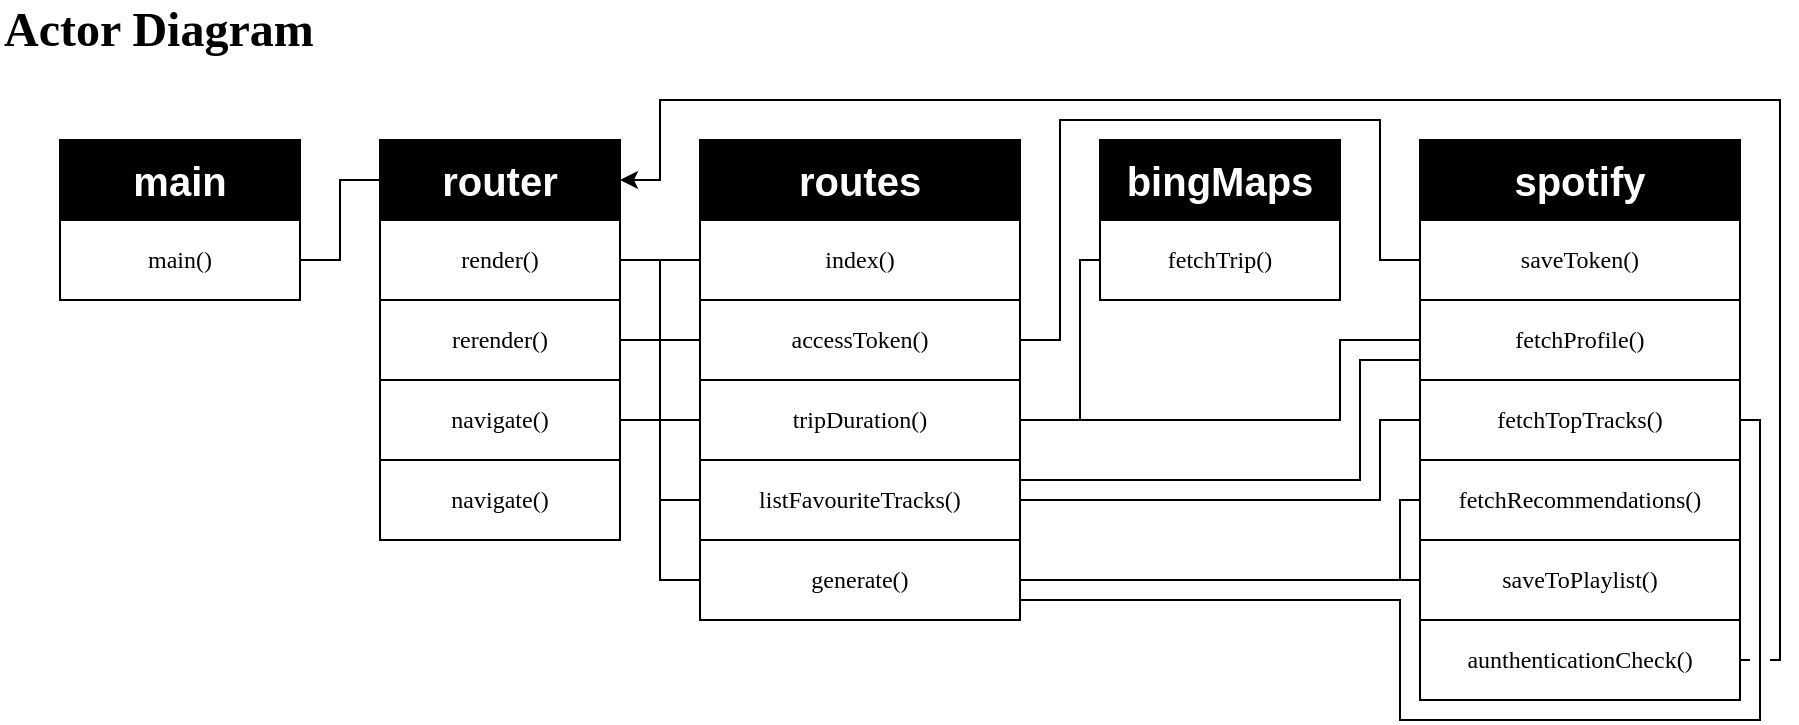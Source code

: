 <mxfile version="14.3.1" type="github">
  <diagram id="JOwolYdNJfJyaOSKJtK-" name="Page-1">
    <mxGraphModel dx="983" dy="615" grid="1" gridSize="10" guides="1" tooltips="1" connect="1" arrows="1" fold="1" page="1" pageScale="1" pageWidth="1169" pageHeight="827" math="0" shadow="0">
      <root>
        <mxCell id="0" />
        <mxCell id="1" parent="0" />
        <mxCell id="lTXtR4aXJiTAMvDjRp9G-8" style="edgeStyle=orthogonalEdgeStyle;rounded=0;orthogonalLoop=1;jettySize=auto;html=1;entryX=1;entryY=0.5;entryDx=0;entryDy=0;" edge="1" parent="1" source="lTXtR4aXJiTAMvDjRp9G-2" target="hdE_cUd90ZiWglPtTGae-2">
          <mxGeometry relative="1" as="geometry">
            <mxPoint x="960" y="330" as="targetPoint" />
            <Array as="points">
              <mxPoint x="900" y="340" />
              <mxPoint x="900" y="60" />
              <mxPoint x="340" y="60" />
              <mxPoint x="340" y="100" />
            </Array>
          </mxGeometry>
        </mxCell>
        <mxCell id="lTXtR4aXJiTAMvDjRp9G-5" value="" style="whiteSpace=wrap;html=1;strokeColor=none;" vertex="1" parent="1">
          <mxGeometry x="885" y="335" width="10" height="10" as="geometry" />
        </mxCell>
        <mxCell id="Y1716dMgPCCwzFUIhczp-1" value="Actor Diagram" style="text;html=1;align=left;verticalAlign=middle;resizable=0;points=[];autosize=1;fontSize=24;fontStyle=1;fontFamily=Raleway;fontSource=https%3A%2F%2Ffonts.googleapis.com%2Fcss%3Ffamily%3DRaleway;" parent="1" vertex="1">
          <mxGeometry x="10" y="10" width="190" height="30" as="geometry" />
        </mxCell>
        <mxCell id="Y1716dMgPCCwzFUIhczp-2" value="main" style="whiteSpace=wrap;html=1;fontSize=20;align=center;fontStyle=1;fillColor=#000000;fontColor=#FFFFFF;" parent="1" vertex="1">
          <mxGeometry x="40" y="80" width="120" height="40" as="geometry" />
        </mxCell>
        <mxCell id="Y1716dMgPCCwzFUIhczp-3" value="&lt;span style=&quot;font-weight: normal; font-size: 12px;&quot;&gt;&lt;font data-font-src=&quot;https://fonts.googleapis.com/css?family=Inconsolata&quot; face=&quot;Inconsolata&quot; style=&quot;font-size: 12px;&quot;&gt;main()&lt;/font&gt;&lt;/span&gt;" style="whiteSpace=wrap;html=1;fontSize=12;align=center;fontStyle=1;" parent="1" vertex="1">
          <mxGeometry x="40" y="120" width="120" height="40" as="geometry" />
        </mxCell>
        <mxCell id="hdE_cUd90ZiWglPtTGae-21" style="edgeStyle=orthogonalEdgeStyle;rounded=0;orthogonalLoop=1;jettySize=auto;html=1;entryX=1;entryY=0.5;entryDx=0;entryDy=0;endArrow=none;endFill=0;" parent="1" source="hdE_cUd90ZiWglPtTGae-2" target="Y1716dMgPCCwzFUIhczp-3" edge="1">
          <mxGeometry relative="1" as="geometry" />
        </mxCell>
        <mxCell id="hdE_cUd90ZiWglPtTGae-2" value="router" style="whiteSpace=wrap;html=1;fontSize=20;align=center;fontStyle=1;fillColor=#000000;fontColor=#FFFFFF;" parent="1" vertex="1">
          <mxGeometry x="200" y="80" width="120" height="40" as="geometry" />
        </mxCell>
        <mxCell id="hdE_cUd90ZiWglPtTGae-22" style="edgeStyle=orthogonalEdgeStyle;rounded=0;orthogonalLoop=1;jettySize=auto;html=1;entryX=0;entryY=0.5;entryDx=0;entryDy=0;endArrow=none;endFill=0;" parent="1" source="hdE_cUd90ZiWglPtTGae-3" target="hdE_cUd90ZiWglPtTGae-16" edge="1">
          <mxGeometry relative="1" as="geometry" />
        </mxCell>
        <mxCell id="hdE_cUd90ZiWglPtTGae-23" style="edgeStyle=orthogonalEdgeStyle;rounded=0;orthogonalLoop=1;jettySize=auto;html=1;exitX=1;exitY=0.5;exitDx=0;exitDy=0;endArrow=none;endFill=0;" parent="1" source="hdE_cUd90ZiWglPtTGae-3" target="hdE_cUd90ZiWglPtTGae-17" edge="1">
          <mxGeometry relative="1" as="geometry" />
        </mxCell>
        <mxCell id="hdE_cUd90ZiWglPtTGae-24" style="edgeStyle=orthogonalEdgeStyle;rounded=0;orthogonalLoop=1;jettySize=auto;html=1;entryX=0;entryY=0.5;entryDx=0;entryDy=0;endArrow=none;endFill=0;" parent="1" source="hdE_cUd90ZiWglPtTGae-3" target="hdE_cUd90ZiWglPtTGae-18" edge="1">
          <mxGeometry relative="1" as="geometry" />
        </mxCell>
        <mxCell id="hdE_cUd90ZiWglPtTGae-25" style="edgeStyle=orthogonalEdgeStyle;rounded=0;orthogonalLoop=1;jettySize=auto;html=1;entryX=0;entryY=0.5;entryDx=0;entryDy=0;endArrow=none;endFill=0;" parent="1" source="hdE_cUd90ZiWglPtTGae-3" target="hdE_cUd90ZiWglPtTGae-19" edge="1">
          <mxGeometry relative="1" as="geometry" />
        </mxCell>
        <mxCell id="hdE_cUd90ZiWglPtTGae-26" style="edgeStyle=orthogonalEdgeStyle;rounded=0;orthogonalLoop=1;jettySize=auto;html=1;entryX=0;entryY=0.5;entryDx=0;entryDy=0;endArrow=none;endFill=0;" parent="1" source="hdE_cUd90ZiWglPtTGae-3" target="hdE_cUd90ZiWglPtTGae-20" edge="1">
          <mxGeometry relative="1" as="geometry" />
        </mxCell>
        <mxCell id="hdE_cUd90ZiWglPtTGae-3" value="&lt;span style=&quot;font-weight: normal ; font-size: 12px&quot;&gt;&lt;font data-font-src=&quot;https://fonts.googleapis.com/css?family=Inconsolata&quot; face=&quot;Inconsolata&quot; style=&quot;font-size: 12px&quot;&gt;render()&lt;/font&gt;&lt;/span&gt;" style="whiteSpace=wrap;html=1;fontSize=12;align=center;fontStyle=1;" parent="1" vertex="1">
          <mxGeometry x="200" y="120" width="120" height="40" as="geometry" />
        </mxCell>
        <mxCell id="hdE_cUd90ZiWglPtTGae-28" style="edgeStyle=orthogonalEdgeStyle;rounded=0;orthogonalLoop=1;jettySize=auto;html=1;endArrow=none;endFill=0;" parent="1" source="hdE_cUd90ZiWglPtTGae-4" target="hdE_cUd90ZiWglPtTGae-17" edge="1">
          <mxGeometry relative="1" as="geometry" />
        </mxCell>
        <mxCell id="hdE_cUd90ZiWglPtTGae-4" value="&lt;font face=&quot;Inconsolata&quot;&gt;&lt;span style=&quot;font-weight: normal&quot;&gt;rerender()&lt;/span&gt;&lt;/font&gt;" style="whiteSpace=wrap;html=1;fontSize=12;align=center;fontStyle=1;" parent="1" vertex="1">
          <mxGeometry x="200" y="160" width="120" height="40" as="geometry" />
        </mxCell>
        <mxCell id="hdE_cUd90ZiWglPtTGae-5" value="spotify" style="whiteSpace=wrap;html=1;fontSize=20;align=center;fontStyle=1;fontColor=#FFFFFF;fillColor=#000000;" parent="1" vertex="1">
          <mxGeometry x="720" y="80" width="160" height="40" as="geometry" />
        </mxCell>
        <mxCell id="hdE_cUd90ZiWglPtTGae-6" value="bingMaps" style="whiteSpace=wrap;html=1;fontSize=20;align=center;fontStyle=1;fontColor=#FFFFFF;fillColor=#000000;" parent="1" vertex="1">
          <mxGeometry x="560" y="80" width="120" height="40" as="geometry" />
        </mxCell>
        <mxCell id="hdE_cUd90ZiWglPtTGae-7" value="routes" style="whiteSpace=wrap;html=1;fontSize=20;align=center;fontStyle=1;fontColor=#FFFFFF;fillColor=#000000;" parent="1" vertex="1">
          <mxGeometry x="360" y="80" width="160" height="40" as="geometry" />
        </mxCell>
        <mxCell id="hdE_cUd90ZiWglPtTGae-9" value="&lt;span style=&quot;font-weight: normal ; font-size: 12px&quot;&gt;&lt;font data-font-src=&quot;https://fonts.googleapis.com/css?family=Inconsolata&quot; face=&quot;Inconsolata&quot; style=&quot;font-size: 12px&quot;&gt;saveToken()&lt;/font&gt;&lt;/span&gt;" style="whiteSpace=wrap;html=1;fontSize=12;align=center;fontStyle=1;" parent="1" vertex="1">
          <mxGeometry x="720" y="120" width="160" height="40" as="geometry" />
        </mxCell>
        <mxCell id="hdE_cUd90ZiWglPtTGae-42" style="edgeStyle=orthogonalEdgeStyle;rounded=0;orthogonalLoop=1;jettySize=auto;html=1;endArrow=none;endFill=0;" parent="1" source="hdE_cUd90ZiWglPtTGae-10" target="hdE_cUd90ZiWglPtTGae-18" edge="1">
          <mxGeometry relative="1" as="geometry">
            <Array as="points">
              <mxPoint x="680" y="180" />
              <mxPoint x="680" y="220" />
            </Array>
          </mxGeometry>
        </mxCell>
        <mxCell id="hdE_cUd90ZiWglPtTGae-43" style="edgeStyle=orthogonalEdgeStyle;rounded=0;orthogonalLoop=1;jettySize=auto;html=1;entryX=1;entryY=0.25;entryDx=0;entryDy=0;endArrow=none;endFill=0;exitX=0;exitY=0.75;exitDx=0;exitDy=0;" parent="1" source="hdE_cUd90ZiWglPtTGae-10" target="hdE_cUd90ZiWglPtTGae-19" edge="1">
          <mxGeometry relative="1" as="geometry">
            <Array as="points">
              <mxPoint x="690" y="190" />
              <mxPoint x="690" y="250" />
            </Array>
          </mxGeometry>
        </mxCell>
        <mxCell id="hdE_cUd90ZiWglPtTGae-44" style="edgeStyle=orthogonalEdgeStyle;rounded=0;orthogonalLoop=1;jettySize=auto;html=1;entryX=1;entryY=0.75;entryDx=0;entryDy=0;endArrow=none;endFill=0;exitX=1;exitY=0.5;exitDx=0;exitDy=0;" parent="1" source="hdE_cUd90ZiWglPtTGae-10" target="hdE_cUd90ZiWglPtTGae-20" edge="1">
          <mxGeometry relative="1" as="geometry">
            <Array as="points">
              <mxPoint x="880" y="220" />
              <mxPoint x="890" y="220" />
              <mxPoint x="890" y="370" />
              <mxPoint x="710" y="370" />
              <mxPoint x="710" y="310" />
            </Array>
          </mxGeometry>
        </mxCell>
        <mxCell id="hdE_cUd90ZiWglPtTGae-10" value="&lt;span style=&quot;font-weight: normal ; font-size: 12px&quot;&gt;&lt;font data-font-src=&quot;https://fonts.googleapis.com/css?family=Inconsolata&quot; face=&quot;Inconsolata&quot; style=&quot;font-size: 12px&quot;&gt;fetchProfile()&lt;br&gt;&lt;/font&gt;&lt;/span&gt;" style="whiteSpace=wrap;html=1;fontSize=12;align=center;fontStyle=1;" parent="1" vertex="1">
          <mxGeometry x="720" y="160" width="160" height="40" as="geometry" />
        </mxCell>
        <mxCell id="hdE_cUd90ZiWglPtTGae-11" value="&lt;span style=&quot;font-weight: normal ; font-size: 12px&quot;&gt;&lt;font data-font-src=&quot;https://fonts.googleapis.com/css?family=Inconsolata&quot; face=&quot;Inconsolata&quot; style=&quot;font-size: 12px&quot;&gt;fetchTopTracks()&lt;br&gt;&lt;/font&gt;&lt;/span&gt;" style="whiteSpace=wrap;html=1;fontSize=12;align=center;fontStyle=1;" parent="1" vertex="1">
          <mxGeometry x="720" y="200" width="160" height="40" as="geometry" />
        </mxCell>
        <mxCell id="hdE_cUd90ZiWglPtTGae-12" value="&lt;span style=&quot;font-weight: normal ; font-size: 12px&quot;&gt;&lt;font data-font-src=&quot;https://fonts.googleapis.com/css?family=Inconsolata&quot; face=&quot;Inconsolata&quot; style=&quot;font-size: 12px&quot;&gt;fetchRecommendations()&lt;br&gt;&lt;/font&gt;&lt;/span&gt;" style="whiteSpace=wrap;html=1;fontSize=12;align=center;fontStyle=1;" parent="1" vertex="1">
          <mxGeometry x="720" y="240" width="160" height="40" as="geometry" />
        </mxCell>
        <mxCell id="hdE_cUd90ZiWglPtTGae-13" value="&lt;span style=&quot;font-weight: normal ; font-size: 12px&quot;&gt;&lt;font data-font-src=&quot;https://fonts.googleapis.com/css?family=Inconsolata&quot; face=&quot;Inconsolata&quot; style=&quot;font-size: 12px&quot;&gt;saveToPlaylist()&lt;br&gt;&lt;/font&gt;&lt;/span&gt;" style="whiteSpace=wrap;html=1;fontSize=12;align=center;fontStyle=1;" parent="1" vertex="1">
          <mxGeometry x="720" y="280" width="160" height="40" as="geometry" />
        </mxCell>
        <mxCell id="hdE_cUd90ZiWglPtTGae-14" value="&lt;span style=&quot;font-weight: normal ; font-size: 12px&quot;&gt;&lt;font data-font-src=&quot;https://fonts.googleapis.com/css?family=Inconsolata&quot; face=&quot;Inconsolata&quot; style=&quot;font-size: 12px&quot;&gt;fetchTrip()&lt;/font&gt;&lt;/span&gt;" style="whiteSpace=wrap;html=1;fontSize=12;align=center;fontStyle=1;" parent="1" vertex="1">
          <mxGeometry x="560" y="120" width="120" height="40" as="geometry" />
        </mxCell>
        <mxCell id="hdE_cUd90ZiWglPtTGae-29" style="edgeStyle=orthogonalEdgeStyle;rounded=0;orthogonalLoop=1;jettySize=auto;html=1;endArrow=none;endFill=0;" parent="1" source="hdE_cUd90ZiWglPtTGae-15" target="hdE_cUd90ZiWglPtTGae-18" edge="1">
          <mxGeometry relative="1" as="geometry" />
        </mxCell>
        <mxCell id="hdE_cUd90ZiWglPtTGae-15" value="&lt;font face=&quot;Inconsolata&quot;&gt;&lt;span style=&quot;font-weight: normal&quot;&gt;navigate()&lt;/span&gt;&lt;/font&gt;" style="whiteSpace=wrap;html=1;fontSize=12;align=center;fontStyle=1;" parent="1" vertex="1">
          <mxGeometry x="200" y="200" width="120" height="40" as="geometry" />
        </mxCell>
        <mxCell id="hdE_cUd90ZiWglPtTGae-16" value="&lt;span style=&quot;font-weight: normal ; font-size: 12px&quot;&gt;&lt;font data-font-src=&quot;https://fonts.googleapis.com/css?family=Inconsolata&quot; face=&quot;Inconsolata&quot; style=&quot;font-size: 12px&quot;&gt;index()&lt;/font&gt;&lt;/span&gt;" style="whiteSpace=wrap;html=1;fontSize=12;align=center;fontStyle=1;" parent="1" vertex="1">
          <mxGeometry x="360" y="120" width="160" height="40" as="geometry" />
        </mxCell>
        <mxCell id="hdE_cUd90ZiWglPtTGae-31" style="edgeStyle=orthogonalEdgeStyle;rounded=0;orthogonalLoop=1;jettySize=auto;html=1;entryX=0;entryY=0.5;entryDx=0;entryDy=0;endArrow=none;endFill=0;" parent="1" source="hdE_cUd90ZiWglPtTGae-17" target="hdE_cUd90ZiWglPtTGae-9" edge="1">
          <mxGeometry relative="1" as="geometry">
            <Array as="points">
              <mxPoint x="540" y="180" />
              <mxPoint x="540" y="70" />
              <mxPoint x="700" y="70" />
              <mxPoint x="700" y="140" />
            </Array>
          </mxGeometry>
        </mxCell>
        <mxCell id="hdE_cUd90ZiWglPtTGae-17" value="&lt;span style=&quot;font-weight: normal ; font-size: 12px&quot;&gt;&lt;font data-font-src=&quot;https://fonts.googleapis.com/css?family=Inconsolata&quot; face=&quot;Inconsolata&quot; style=&quot;font-size: 12px&quot;&gt;accessToken()&lt;/font&gt;&lt;/span&gt;" style="whiteSpace=wrap;html=1;fontSize=12;align=center;fontStyle=1;" parent="1" vertex="1">
          <mxGeometry x="360" y="160" width="160" height="40" as="geometry" />
        </mxCell>
        <mxCell id="hdE_cUd90ZiWglPtTGae-30" style="edgeStyle=orthogonalEdgeStyle;rounded=0;orthogonalLoop=1;jettySize=auto;html=1;entryX=0;entryY=0.5;entryDx=0;entryDy=0;endArrow=none;endFill=0;" parent="1" source="hdE_cUd90ZiWglPtTGae-18" target="hdE_cUd90ZiWglPtTGae-14" edge="1">
          <mxGeometry relative="1" as="geometry">
            <Array as="points">
              <mxPoint x="550" y="220" />
              <mxPoint x="550" y="140" />
            </Array>
          </mxGeometry>
        </mxCell>
        <mxCell id="hdE_cUd90ZiWglPtTGae-18" value="&lt;span style=&quot;font-weight: normal ; font-size: 12px&quot;&gt;&lt;font data-font-src=&quot;https://fonts.googleapis.com/css?family=Inconsolata&quot; face=&quot;Inconsolata&quot; style=&quot;font-size: 12px&quot;&gt;tripDuration()&lt;/font&gt;&lt;/span&gt;" style="whiteSpace=wrap;html=1;fontSize=12;align=center;fontStyle=1;" parent="1" vertex="1">
          <mxGeometry x="360" y="200" width="160" height="40" as="geometry" />
        </mxCell>
        <mxCell id="hdE_cUd90ZiWglPtTGae-33" style="edgeStyle=orthogonalEdgeStyle;rounded=0;orthogonalLoop=1;jettySize=auto;html=1;endArrow=none;endFill=0;" parent="1" source="hdE_cUd90ZiWglPtTGae-19" target="hdE_cUd90ZiWglPtTGae-11" edge="1">
          <mxGeometry relative="1" as="geometry">
            <Array as="points">
              <mxPoint x="700" y="260" />
              <mxPoint x="700" y="220" />
            </Array>
          </mxGeometry>
        </mxCell>
        <mxCell id="hdE_cUd90ZiWglPtTGae-19" value="&lt;font face=&quot;Inconsolata&quot;&gt;&lt;span style=&quot;font-weight: normal&quot;&gt;listFavouriteTracks()&lt;/span&gt;&lt;/font&gt;" style="whiteSpace=wrap;html=1;fontSize=12;align=center;fontStyle=1;" parent="1" vertex="1">
          <mxGeometry x="360" y="240" width="160" height="40" as="geometry" />
        </mxCell>
        <mxCell id="hdE_cUd90ZiWglPtTGae-34" style="edgeStyle=orthogonalEdgeStyle;rounded=0;orthogonalLoop=1;jettySize=auto;html=1;endArrow=none;endFill=0;" parent="1" source="hdE_cUd90ZiWglPtTGae-20" target="hdE_cUd90ZiWglPtTGae-12" edge="1">
          <mxGeometry relative="1" as="geometry">
            <Array as="points">
              <mxPoint x="710" y="300" />
              <mxPoint x="710" y="260" />
            </Array>
          </mxGeometry>
        </mxCell>
        <mxCell id="hdE_cUd90ZiWglPtTGae-35" style="edgeStyle=orthogonalEdgeStyle;rounded=0;orthogonalLoop=1;jettySize=auto;html=1;endArrow=none;endFill=0;" parent="1" source="hdE_cUd90ZiWglPtTGae-20" target="hdE_cUd90ZiWglPtTGae-13" edge="1">
          <mxGeometry relative="1" as="geometry" />
        </mxCell>
        <mxCell id="hdE_cUd90ZiWglPtTGae-20" value="&lt;font face=&quot;Inconsolata&quot;&gt;&lt;span style=&quot;font-weight: normal&quot;&gt;generate()&lt;/span&gt;&lt;/font&gt;" style="whiteSpace=wrap;html=1;fontSize=12;align=center;fontStyle=1;" parent="1" vertex="1">
          <mxGeometry x="360" y="280" width="160" height="40" as="geometry" />
        </mxCell>
        <mxCell id="lTXtR4aXJiTAMvDjRp9G-1" value="&lt;font face=&quot;Inconsolata&quot;&gt;&lt;span style=&quot;font-weight: normal&quot;&gt;navigate()&lt;/span&gt;&lt;/font&gt;" style="whiteSpace=wrap;html=1;fontSize=12;align=center;fontStyle=1;" vertex="1" parent="1">
          <mxGeometry x="200" y="240" width="120" height="40" as="geometry" />
        </mxCell>
        <mxCell id="lTXtR4aXJiTAMvDjRp9G-2" value="&lt;span style=&quot;font-weight: normal ; font-size: 12px&quot;&gt;&lt;font data-font-src=&quot;https://fonts.googleapis.com/css?family=Inconsolata&quot; face=&quot;Inconsolata&quot; style=&quot;font-size: 12px&quot;&gt;aunthenticationCheck()&lt;br&gt;&lt;/font&gt;&lt;/span&gt;" style="whiteSpace=wrap;html=1;fontSize=12;align=center;fontStyle=1;" vertex="1" parent="1">
          <mxGeometry x="720" y="320" width="160" height="40" as="geometry" />
        </mxCell>
      </root>
    </mxGraphModel>
  </diagram>
</mxfile>
